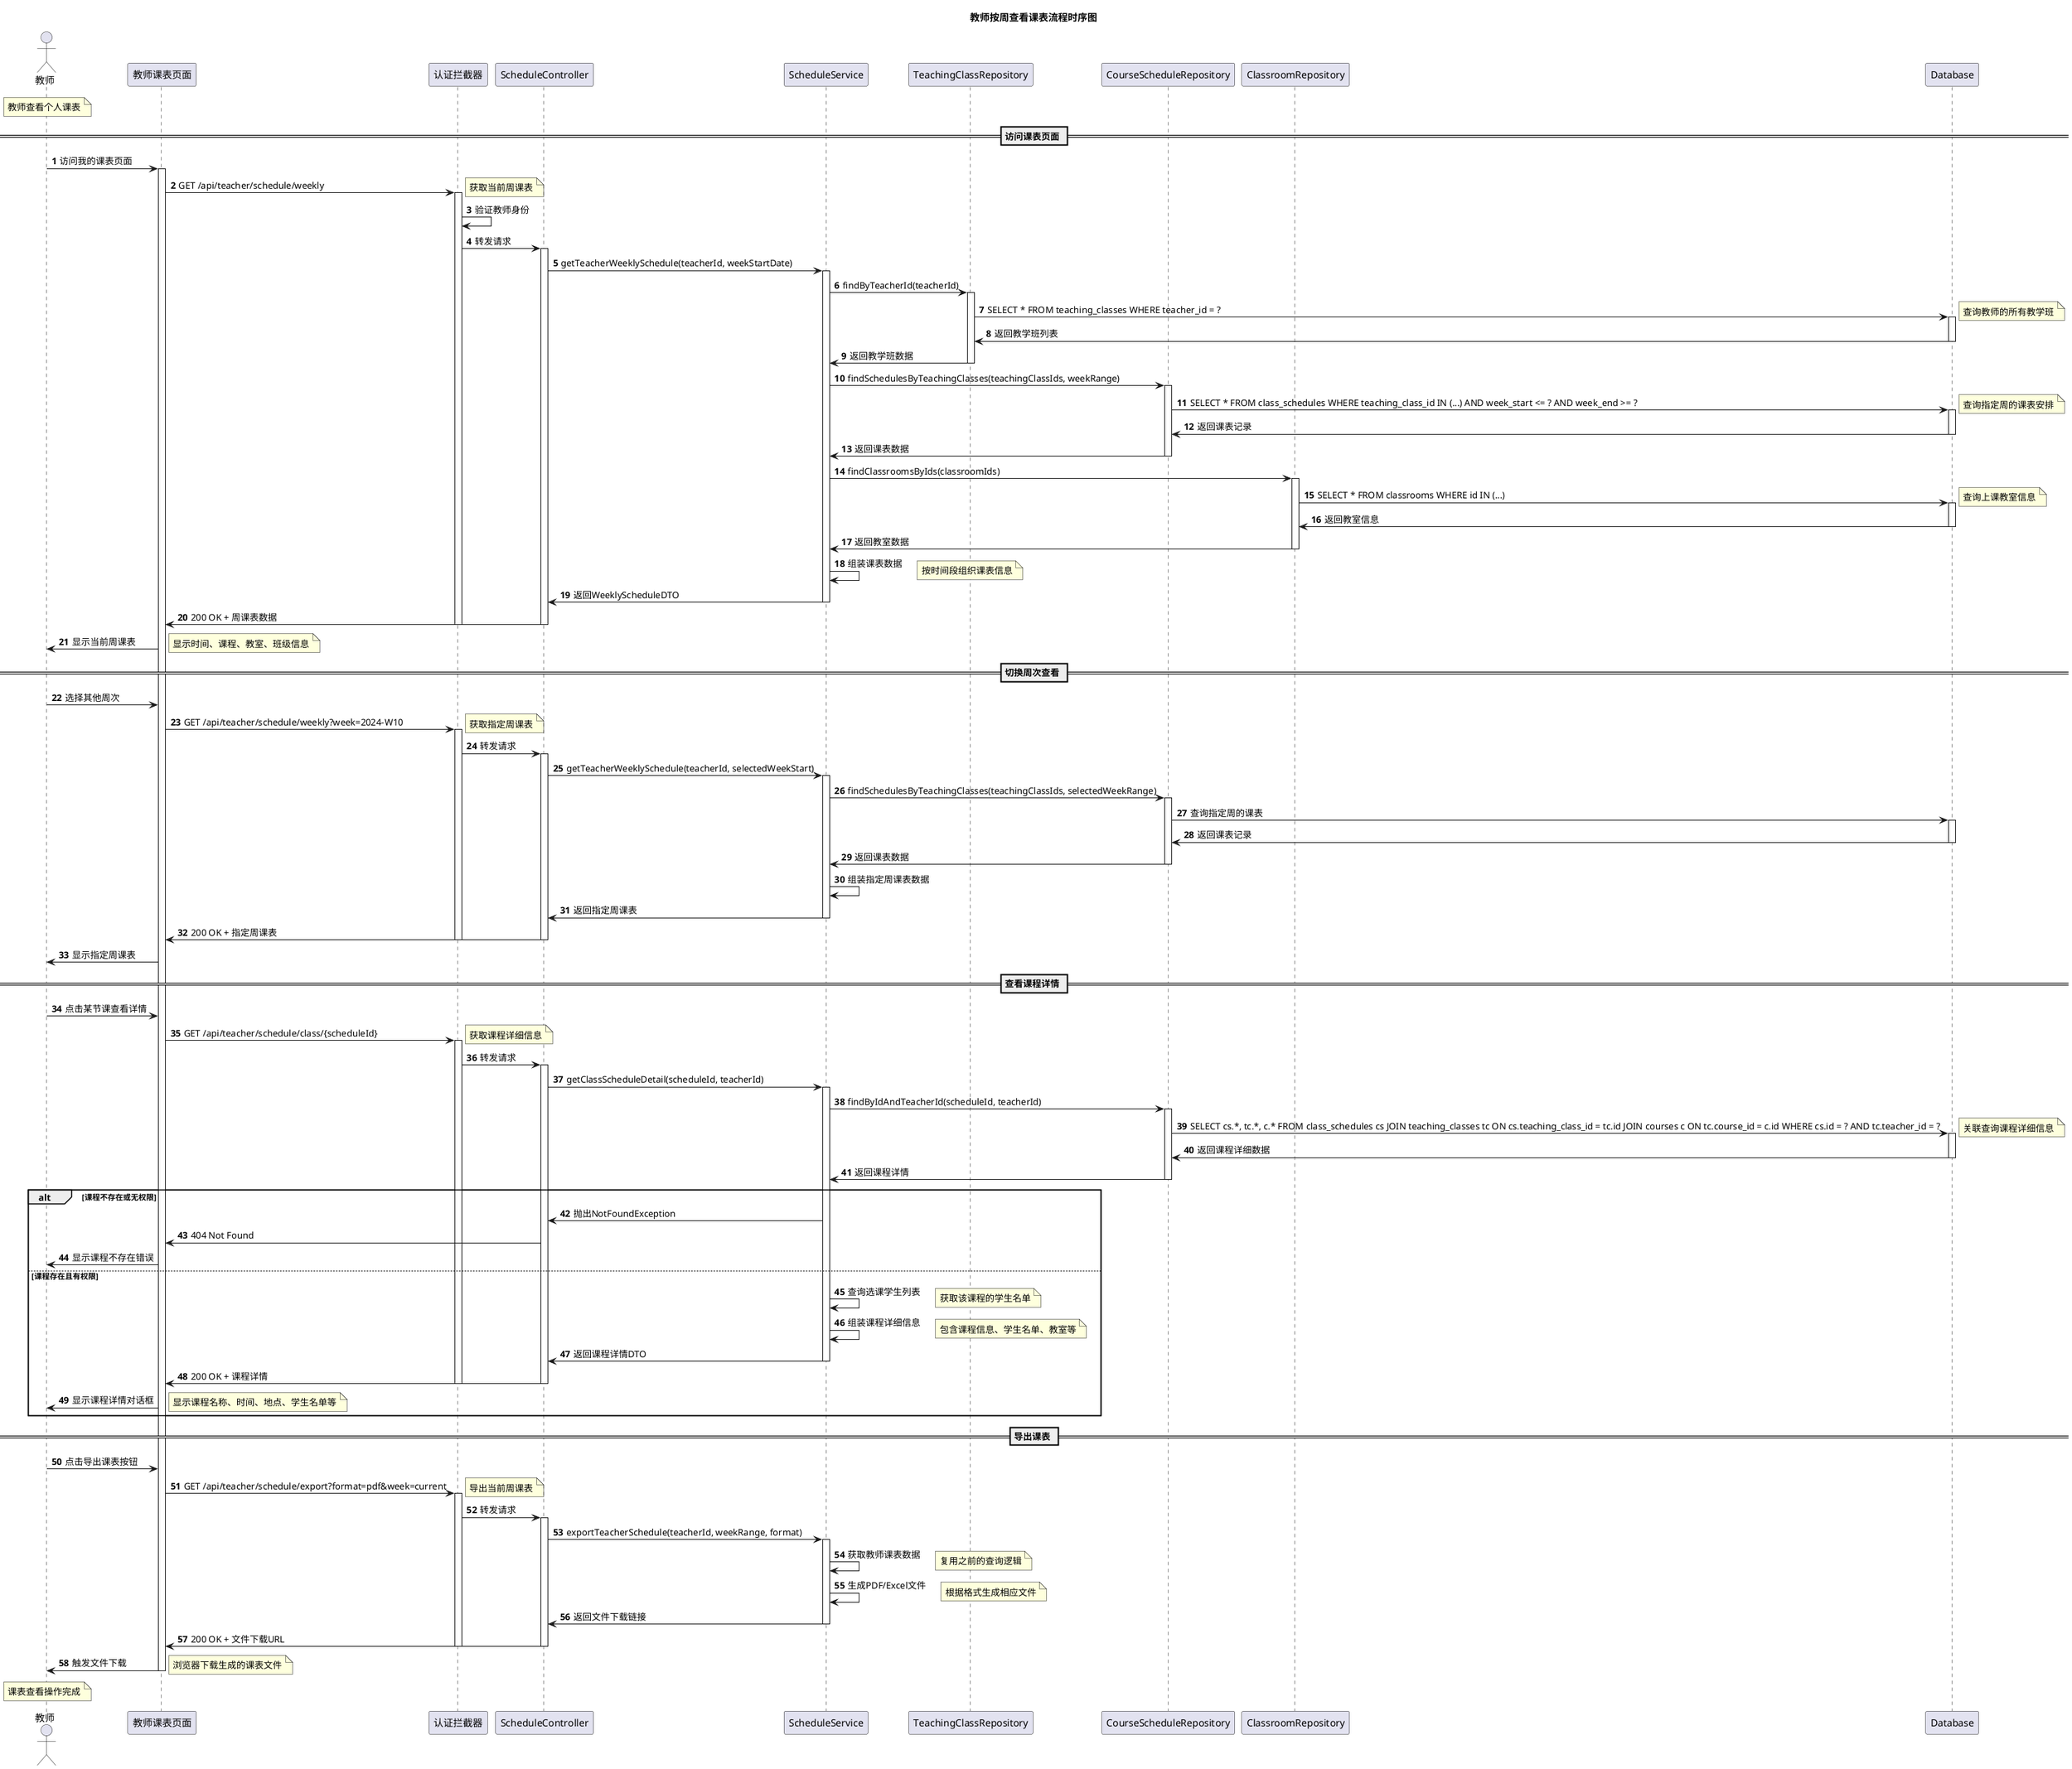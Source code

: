 @startuml 按周查看课表时序图
title 教师按周查看课表流程时序图

actor 教师 as T
participant "教师课表页面" as TSP
participant "认证拦截器" as AI
participant "ScheduleController" as SC
participant "ScheduleService" as SS
participant "TeachingClassRepository" as TCR
participant "CourseScheduleRepository" as CSR
participant "ClassroomRepository" as CLR
participant "Database" as DB

autonumber

note over T: 教师查看个人课表

== 访问课表页面 ==
T -> TSP: 访问我的课表页面
activate TSP

TSP -> AI: GET /api/teacher/schedule/weekly
activate AI
note right: 获取当前周课表

AI -> AI: 验证教师身份

AI -> SC: 转发请求
activate SC

SC -> SS: getTeacherWeeklySchedule(teacherId, weekStartDate)
activate SS

SS -> TCR: findByTeacherId(teacherId)
activate TCR
TCR -> DB: SELECT * FROM teaching_classes WHERE teacher_id = ?
activate DB
note right: 查询教师的所有教学班
DB -> TCR: 返回教学班列表
deactivate DB
TCR -> SS: 返回教学班数据
deactivate TCR

SS -> CSR: findSchedulesByTeachingClasses(teachingClassIds, weekRange)
activate CSR
CSR -> DB: SELECT * FROM class_schedules WHERE teaching_class_id IN (...) AND week_start <= ? AND week_end >= ?
activate DB
note right: 查询指定周的课表安排
DB -> CSR: 返回课表记录
deactivate DB
CSR -> SS: 返回课表数据
deactivate CSR

SS -> CLR: findClassroomsByIds(classroomIds)
activate CLR
CLR -> DB: SELECT * FROM classrooms WHERE id IN (...)
activate DB
note right: 查询上课教室信息
DB -> CLR: 返回教室信息
deactivate DB
CLR -> SS: 返回教室数据
deactivate CLR

SS -> SS: 组装课表数据
note right: 按时间段组织课表信息

SS -> SC: 返回WeeklyScheduleDTO
deactivate SS

SC -> TSP: 200 OK + 周课表数据
deactivate SC
deactivate AI

TSP -> T: 显示当前周课表
note right: 显示时间、课程、教室、班级信息

== 切换周次查看 ==
T -> TSP: 选择其他周次
TSP -> AI: GET /api/teacher/schedule/weekly?week=2024-W10
activate AI
note right: 获取指定周课表

AI -> SC: 转发请求
activate SC

SC -> SS: getTeacherWeeklySchedule(teacherId, selectedWeekStart)
activate SS

SS -> CSR: findSchedulesByTeachingClasses(teachingClassIds, selectedWeekRange)
activate CSR
CSR -> DB: 查询指定周的课表
activate DB
DB -> CSR: 返回课表记录
deactivate DB
CSR -> SS: 返回课表数据
deactivate CSR

SS -> SS: 组装指定周课表数据

SS -> SC: 返回指定周课表
deactivate SS

SC -> TSP: 200 OK + 指定周课表
deactivate SC
deactivate AI

TSP -> T: 显示指定周课表

== 查看课程详情 ==
T -> TSP: 点击某节课查看详情
TSP -> AI: GET /api/teacher/schedule/class/{scheduleId}
activate AI
note right: 获取课程详细信息

AI -> SC: 转发请求
activate SC

SC -> SS: getClassScheduleDetail(scheduleId, teacherId)
activate SS

SS -> CSR: findByIdAndTeacherId(scheduleId, teacherId)
activate CSR
CSR -> DB: SELECT cs.*, tc.*, c.* FROM class_schedules cs JOIN teaching_classes tc ON cs.teaching_class_id = tc.id JOIN courses c ON tc.course_id = c.id WHERE cs.id = ? AND tc.teacher_id = ?
activate DB
note right: 关联查询课程详细信息
DB -> CSR: 返回课程详细数据
deactivate DB
CSR -> SS: 返回课程详情
deactivate CSR

alt 课程不存在或无权限
    SS -> SC: 抛出NotFoundException
    SC -> TSP: 404 Not Found
    TSP -> T: 显示课程不存在错误
else 课程存在且有权限
    SS -> SS: 查询选课学生列表
    note right: 获取该课程的学生名单
    
    SS -> SS: 组装课程详细信息
    note right: 包含课程信息、学生名单、教室等
    
    SS -> SC: 返回课程详情DTO
    deactivate SS
    
    SC -> TSP: 200 OK + 课程详情
    deactivate SC
    deactivate AI
    
    TSP -> T: 显示课程详情对话框
    note right: 显示课程名称、时间、地点、学生名单等
end

== 导出课表 ==
T -> TSP: 点击导出课表按钮
TSP -> AI: GET /api/teacher/schedule/export?format=pdf&week=current
activate AI
note right: 导出当前周课表

AI -> SC: 转发请求
activate SC

SC -> SS: exportTeacherSchedule(teacherId, weekRange, format)
activate SS

SS -> SS: 获取教师课表数据
note right: 复用之前的查询逻辑

SS -> SS: 生成PDF/Excel文件
note right: 根据格式生成相应文件

SS -> SC: 返回文件下载链接
deactivate SS

SC -> TSP: 200 OK + 文件下载URL
deactivate SC
deactivate AI

TSP -> T: 触发文件下载
deactivate TSP
note right: 浏览器下载生成的课表文件

note over T: 课表查看操作完成

@enduml 